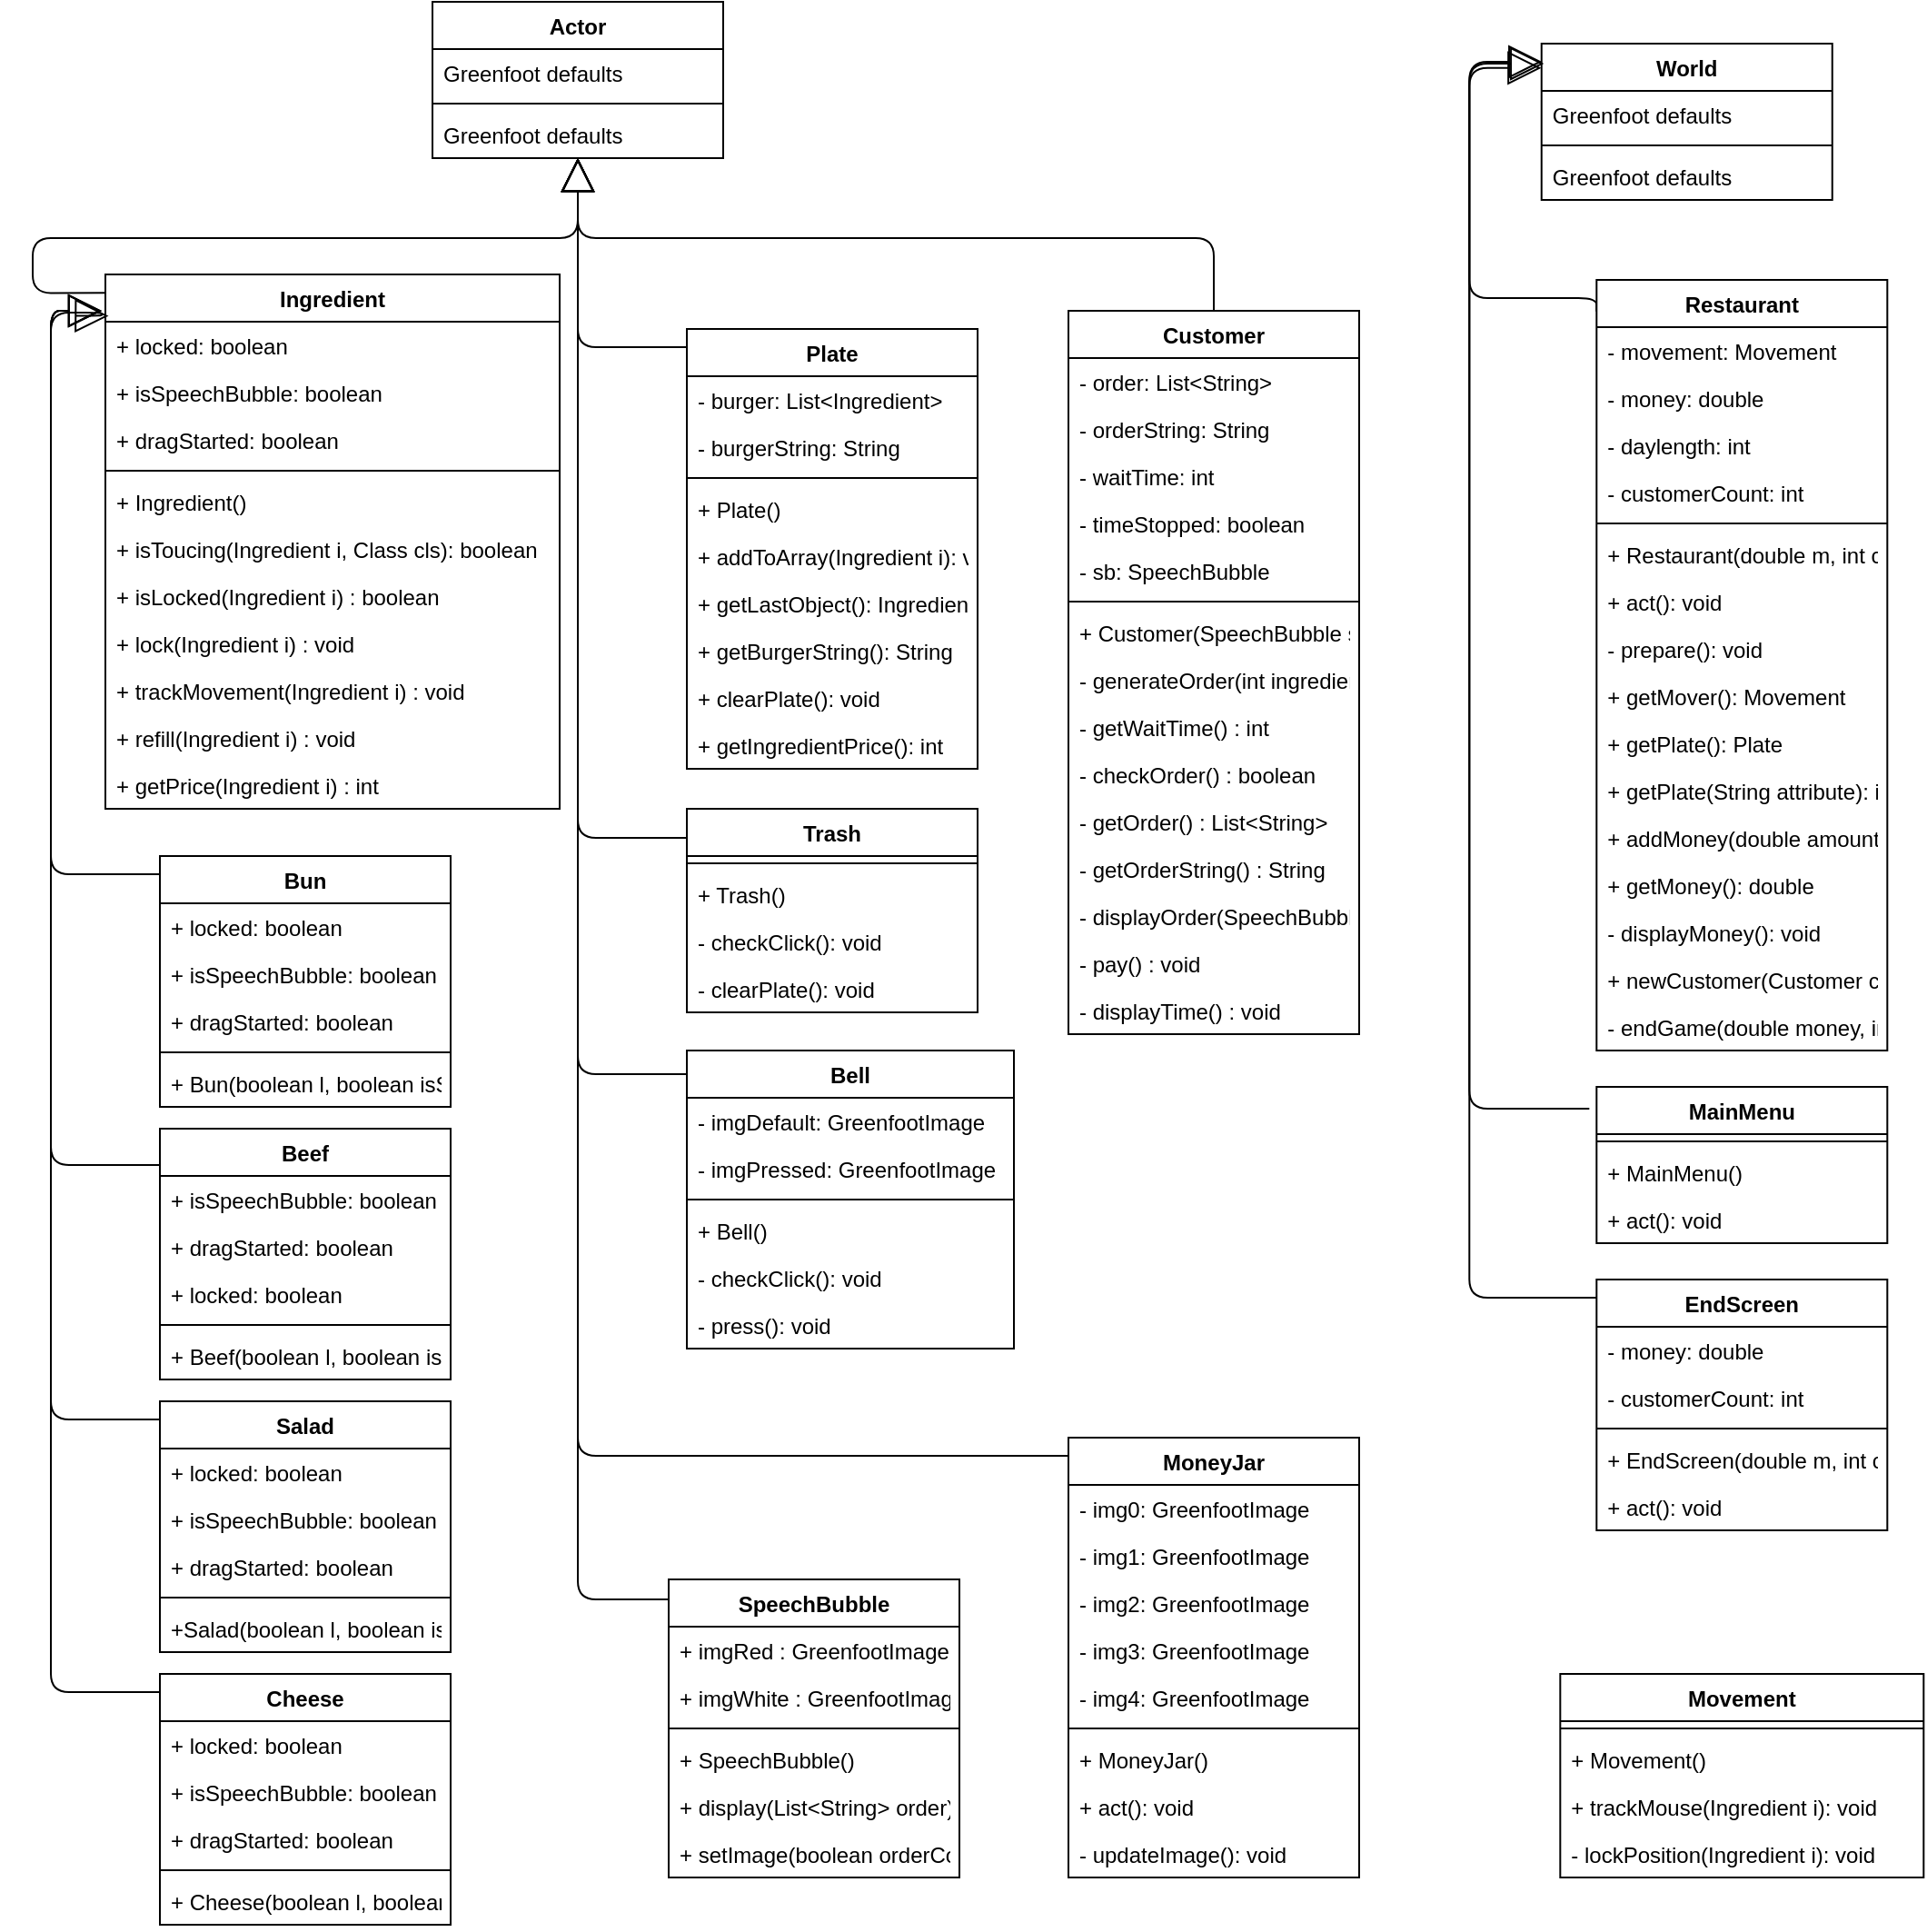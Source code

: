 <mxfile version="12.4.2" type="device" pages="1"><diagram name="Page-1" id="c4acf3e9-155e-7222-9cf6-157b1a14988f"><mxGraphModel dx="1676" dy="814" grid="1" gridSize="10" guides="1" tooltips="1" connect="1" arrows="1" fold="1" page="1" pageScale="1" pageWidth="827" pageHeight="1169" background="#ffffff" math="0" shadow="0"><root><mxCell id="0"/><mxCell id="1" parent="0"/><mxCell id="tEHOVPsxoqMVs1OEsCAl-1" value="Ingredient" style="swimlane;fontStyle=1;align=center;verticalAlign=top;childLayout=stackLayout;horizontal=1;startSize=26;horizontalStack=0;resizeParent=1;resizeParentMax=0;resizeLast=0;collapsible=1;marginBottom=0;" parent="1" vertex="1"><mxGeometry x="60" y="160" width="250" height="294" as="geometry"/></mxCell><mxCell id="tEHOVPsxoqMVs1OEsCAl-2" value="+ locked: boolean" style="text;strokeColor=none;fillColor=none;align=left;verticalAlign=top;spacingLeft=4;spacingRight=4;overflow=hidden;rotatable=0;points=[[0,0.5],[1,0.5]];portConstraint=eastwest;" parent="tEHOVPsxoqMVs1OEsCAl-1" vertex="1"><mxGeometry y="26" width="250" height="26" as="geometry"/></mxCell><mxCell id="uuQbayLdzRbKb8Rr7xKM-28" value="+ isSpeechBubble: boolean" style="text;strokeColor=none;fillColor=none;align=left;verticalAlign=top;spacingLeft=4;spacingRight=4;overflow=hidden;rotatable=0;points=[[0,0.5],[1,0.5]];portConstraint=eastwest;" vertex="1" parent="tEHOVPsxoqMVs1OEsCAl-1"><mxGeometry y="52" width="250" height="26" as="geometry"/></mxCell><mxCell id="uuQbayLdzRbKb8Rr7xKM-27" value="+ dragStarted: boolean" style="text;strokeColor=none;fillColor=none;align=left;verticalAlign=top;spacingLeft=4;spacingRight=4;overflow=hidden;rotatable=0;points=[[0,0.5],[1,0.5]];portConstraint=eastwest;" vertex="1" parent="tEHOVPsxoqMVs1OEsCAl-1"><mxGeometry y="78" width="250" height="26" as="geometry"/></mxCell><mxCell id="tEHOVPsxoqMVs1OEsCAl-3" value="" style="line;strokeWidth=1;fillColor=none;align=left;verticalAlign=middle;spacingTop=-1;spacingLeft=3;spacingRight=3;rotatable=0;labelPosition=right;points=[];portConstraint=eastwest;" parent="tEHOVPsxoqMVs1OEsCAl-1" vertex="1"><mxGeometry y="104" width="250" height="8" as="geometry"/></mxCell><mxCell id="hUETV1EkxA74WS0AEv46-11" value="+ Ingredient()" style="text;strokeColor=none;fillColor=none;align=left;verticalAlign=top;spacingLeft=4;spacingRight=4;overflow=hidden;rotatable=0;points=[[0,0.5],[1,0.5]];portConstraint=eastwest;" parent="tEHOVPsxoqMVs1OEsCAl-1" vertex="1"><mxGeometry y="112" width="250" height="26" as="geometry"/></mxCell><mxCell id="tEHOVPsxoqMVs1OEsCAl-4" value="+ isToucing(Ingredient i, Class cls): boolean" style="text;strokeColor=none;fillColor=none;align=left;verticalAlign=top;spacingLeft=4;spacingRight=4;overflow=hidden;rotatable=0;points=[[0,0.5],[1,0.5]];portConstraint=eastwest;" parent="tEHOVPsxoqMVs1OEsCAl-1" vertex="1"><mxGeometry y="138" width="250" height="26" as="geometry"/></mxCell><mxCell id="tEHOVPsxoqMVs1OEsCAl-116" value="+ isLocked(Ingredient i) : boolean" style="text;strokeColor=none;fillColor=none;align=left;verticalAlign=top;spacingLeft=4;spacingRight=4;overflow=hidden;rotatable=0;points=[[0,0.5],[1,0.5]];portConstraint=eastwest;" parent="tEHOVPsxoqMVs1OEsCAl-1" vertex="1"><mxGeometry y="164" width="250" height="26" as="geometry"/></mxCell><mxCell id="uuQbayLdzRbKb8Rr7xKM-30" value="+ lock(Ingredient i) : void" style="text;strokeColor=none;fillColor=none;align=left;verticalAlign=top;spacingLeft=4;spacingRight=4;overflow=hidden;rotatable=0;points=[[0,0.5],[1,0.5]];portConstraint=eastwest;" vertex="1" parent="tEHOVPsxoqMVs1OEsCAl-1"><mxGeometry y="190" width="250" height="26" as="geometry"/></mxCell><mxCell id="uuQbayLdzRbKb8Rr7xKM-29" value="+ trackMovement(Ingredient i) : void" style="text;strokeColor=none;fillColor=none;align=left;verticalAlign=top;spacingLeft=4;spacingRight=4;overflow=hidden;rotatable=0;points=[[0,0.5],[1,0.5]];portConstraint=eastwest;" vertex="1" parent="tEHOVPsxoqMVs1OEsCAl-1"><mxGeometry y="216" width="250" height="26" as="geometry"/></mxCell><mxCell id="uuQbayLdzRbKb8Rr7xKM-31" value="+ refill(Ingredient i) : void" style="text;strokeColor=none;fillColor=none;align=left;verticalAlign=top;spacingLeft=4;spacingRight=4;overflow=hidden;rotatable=0;points=[[0,0.5],[1,0.5]];portConstraint=eastwest;" vertex="1" parent="tEHOVPsxoqMVs1OEsCAl-1"><mxGeometry y="242" width="250" height="26" as="geometry"/></mxCell><mxCell id="uuQbayLdzRbKb8Rr7xKM-32" value="+ getPrice(Ingredient i) : int" style="text;strokeColor=none;fillColor=none;align=left;verticalAlign=top;spacingLeft=4;spacingRight=4;overflow=hidden;rotatable=0;points=[[0,0.5],[1,0.5]];portConstraint=eastwest;" vertex="1" parent="tEHOVPsxoqMVs1OEsCAl-1"><mxGeometry y="268" width="250" height="26" as="geometry"/></mxCell><mxCell id="tEHOVPsxoqMVs1OEsCAl-5" value="Actor" style="swimlane;fontStyle=1;align=center;verticalAlign=top;childLayout=stackLayout;horizontal=1;startSize=26;horizontalStack=0;resizeParent=1;resizeParentMax=0;resizeLast=0;collapsible=1;marginBottom=0;" parent="1" vertex="1"><mxGeometry x="240" y="10" width="160" height="86" as="geometry"/></mxCell><mxCell id="tEHOVPsxoqMVs1OEsCAl-6" value="Greenfoot defaults" style="text;strokeColor=none;fillColor=none;align=left;verticalAlign=top;spacingLeft=4;spacingRight=4;overflow=hidden;rotatable=0;points=[[0,0.5],[1,0.5]];portConstraint=eastwest;" parent="tEHOVPsxoqMVs1OEsCAl-5" vertex="1"><mxGeometry y="26" width="160" height="26" as="geometry"/></mxCell><mxCell id="tEHOVPsxoqMVs1OEsCAl-7" value="" style="line;strokeWidth=1;fillColor=none;align=left;verticalAlign=middle;spacingTop=-1;spacingLeft=3;spacingRight=3;rotatable=0;labelPosition=right;points=[];portConstraint=eastwest;" parent="tEHOVPsxoqMVs1OEsCAl-5" vertex="1"><mxGeometry y="52" width="160" height="8" as="geometry"/></mxCell><mxCell id="tEHOVPsxoqMVs1OEsCAl-8" value="Greenfoot defaults" style="text;strokeColor=none;fillColor=none;align=left;verticalAlign=top;spacingLeft=4;spacingRight=4;overflow=hidden;rotatable=0;points=[[0,0.5],[1,0.5]];portConstraint=eastwest;" parent="tEHOVPsxoqMVs1OEsCAl-5" vertex="1"><mxGeometry y="60" width="160" height="26" as="geometry"/></mxCell><mxCell id="tEHOVPsxoqMVs1OEsCAl-10" value="Bun" style="swimlane;fontStyle=1;align=center;verticalAlign=top;childLayout=stackLayout;horizontal=1;startSize=26;horizontalStack=0;resizeParent=1;resizeParentMax=0;resizeLast=0;collapsible=1;marginBottom=0;" parent="1" vertex="1"><mxGeometry x="90.0" y="480" width="160" height="138" as="geometry"/></mxCell><mxCell id="tEHOVPsxoqMVs1OEsCAl-117" value="+ locked: boolean" style="text;strokeColor=none;fillColor=none;align=left;verticalAlign=top;spacingLeft=4;spacingRight=4;overflow=hidden;rotatable=0;points=[[0,0.5],[1,0.5]];portConstraint=eastwest;" parent="tEHOVPsxoqMVs1OEsCAl-10" vertex="1"><mxGeometry y="26" width="160" height="26" as="geometry"/></mxCell><mxCell id="uuQbayLdzRbKb8Rr7xKM-33" value="+ isSpeechBubble: boolean" style="text;strokeColor=none;fillColor=none;align=left;verticalAlign=top;spacingLeft=4;spacingRight=4;overflow=hidden;rotatable=0;points=[[0,0.5],[1,0.5]];portConstraint=eastwest;" vertex="1" parent="tEHOVPsxoqMVs1OEsCAl-10"><mxGeometry y="52" width="160" height="26" as="geometry"/></mxCell><mxCell id="uuQbayLdzRbKb8Rr7xKM-34" value="+ dragStarted: boolean" style="text;strokeColor=none;fillColor=none;align=left;verticalAlign=top;spacingLeft=4;spacingRight=4;overflow=hidden;rotatable=0;points=[[0,0.5],[1,0.5]];portConstraint=eastwest;" vertex="1" parent="tEHOVPsxoqMVs1OEsCAl-10"><mxGeometry y="78" width="160" height="26" as="geometry"/></mxCell><mxCell id="tEHOVPsxoqMVs1OEsCAl-12" value="" style="line;strokeWidth=1;fillColor=none;align=left;verticalAlign=middle;spacingTop=-1;spacingLeft=3;spacingRight=3;rotatable=0;labelPosition=right;points=[];portConstraint=eastwest;" parent="tEHOVPsxoqMVs1OEsCAl-10" vertex="1"><mxGeometry y="104" width="160" height="8" as="geometry"/></mxCell><mxCell id="tEHOVPsxoqMVs1OEsCAl-13" value="+ Bun(boolean l, boolean isSource, boolean isSB)" style="text;strokeColor=none;fillColor=none;align=left;verticalAlign=top;spacingLeft=4;spacingRight=4;overflow=hidden;rotatable=0;points=[[0,0.5],[1,0.5]];portConstraint=eastwest;" parent="tEHOVPsxoqMVs1OEsCAl-10" vertex="1"><mxGeometry y="112" width="160" height="26" as="geometry"/></mxCell><mxCell id="tEHOVPsxoqMVs1OEsCAl-14" value="Beef" style="swimlane;fontStyle=1;align=center;verticalAlign=top;childLayout=stackLayout;horizontal=1;startSize=26;horizontalStack=0;resizeParent=1;resizeParentMax=0;resizeLast=0;collapsible=1;marginBottom=0;" parent="1" vertex="1"><mxGeometry x="90.0" y="630" width="160" height="138" as="geometry"/></mxCell><mxCell id="uuQbayLdzRbKb8Rr7xKM-35" value="+ isSpeechBubble: boolean" style="text;strokeColor=none;fillColor=none;align=left;verticalAlign=top;spacingLeft=4;spacingRight=4;overflow=hidden;rotatable=0;points=[[0,0.5],[1,0.5]];portConstraint=eastwest;" vertex="1" parent="tEHOVPsxoqMVs1OEsCAl-14"><mxGeometry y="26" width="160" height="26" as="geometry"/></mxCell><mxCell id="uuQbayLdzRbKb8Rr7xKM-36" value="+ dragStarted: boolean" style="text;strokeColor=none;fillColor=none;align=left;verticalAlign=top;spacingLeft=4;spacingRight=4;overflow=hidden;rotatable=0;points=[[0,0.5],[1,0.5]];portConstraint=eastwest;" vertex="1" parent="tEHOVPsxoqMVs1OEsCAl-14"><mxGeometry y="52" width="160" height="26" as="geometry"/></mxCell><mxCell id="tEHOVPsxoqMVs1OEsCAl-118" value="+ locked: boolean" style="text;strokeColor=none;fillColor=none;align=left;verticalAlign=top;spacingLeft=4;spacingRight=4;overflow=hidden;rotatable=0;points=[[0,0.5],[1,0.5]];portConstraint=eastwest;" parent="tEHOVPsxoqMVs1OEsCAl-14" vertex="1"><mxGeometry y="78" width="160" height="26" as="geometry"/></mxCell><mxCell id="tEHOVPsxoqMVs1OEsCAl-16" value="" style="line;strokeWidth=1;fillColor=none;align=left;verticalAlign=middle;spacingTop=-1;spacingLeft=3;spacingRight=3;rotatable=0;labelPosition=right;points=[];portConstraint=eastwest;" parent="tEHOVPsxoqMVs1OEsCAl-14" vertex="1"><mxGeometry y="104" width="160" height="8" as="geometry"/></mxCell><mxCell id="tEHOVPsxoqMVs1OEsCAl-17" value="+ Beef(boolean l, boolean isSource, boolean isSB)" style="text;strokeColor=none;fillColor=none;align=left;verticalAlign=top;spacingLeft=4;spacingRight=4;overflow=hidden;rotatable=0;points=[[0,0.5],[1,0.5]];portConstraint=eastwest;" parent="tEHOVPsxoqMVs1OEsCAl-14" vertex="1"><mxGeometry y="112" width="160" height="26" as="geometry"/></mxCell><mxCell id="tEHOVPsxoqMVs1OEsCAl-22" value="Salad" style="swimlane;fontStyle=1;align=center;verticalAlign=top;childLayout=stackLayout;horizontal=1;startSize=26;horizontalStack=0;resizeParent=1;resizeParentMax=0;resizeLast=0;collapsible=1;marginBottom=0;" parent="1" vertex="1"><mxGeometry x="90.0" y="780" width="160" height="138" as="geometry"/></mxCell><mxCell id="tEHOVPsxoqMVs1OEsCAl-119" value="+ locked: boolean" style="text;strokeColor=none;fillColor=none;align=left;verticalAlign=top;spacingLeft=4;spacingRight=4;overflow=hidden;rotatable=0;points=[[0,0.5],[1,0.5]];portConstraint=eastwest;" parent="tEHOVPsxoqMVs1OEsCAl-22" vertex="1"><mxGeometry y="26" width="160" height="26" as="geometry"/></mxCell><mxCell id="uuQbayLdzRbKb8Rr7xKM-37" value="+ isSpeechBubble: boolean" style="text;strokeColor=none;fillColor=none;align=left;verticalAlign=top;spacingLeft=4;spacingRight=4;overflow=hidden;rotatable=0;points=[[0,0.5],[1,0.5]];portConstraint=eastwest;" vertex="1" parent="tEHOVPsxoqMVs1OEsCAl-22"><mxGeometry y="52" width="160" height="26" as="geometry"/></mxCell><mxCell id="uuQbayLdzRbKb8Rr7xKM-38" value="+ dragStarted: boolean" style="text;strokeColor=none;fillColor=none;align=left;verticalAlign=top;spacingLeft=4;spacingRight=4;overflow=hidden;rotatable=0;points=[[0,0.5],[1,0.5]];portConstraint=eastwest;" vertex="1" parent="tEHOVPsxoqMVs1OEsCAl-22"><mxGeometry y="78" width="160" height="26" as="geometry"/></mxCell><mxCell id="tEHOVPsxoqMVs1OEsCAl-24" value="" style="line;strokeWidth=1;fillColor=none;align=left;verticalAlign=middle;spacingTop=-1;spacingLeft=3;spacingRight=3;rotatable=0;labelPosition=right;points=[];portConstraint=eastwest;" parent="tEHOVPsxoqMVs1OEsCAl-22" vertex="1"><mxGeometry y="104" width="160" height="8" as="geometry"/></mxCell><mxCell id="tEHOVPsxoqMVs1OEsCAl-25" value="+Salad(boolean l, boolean isSource, boolean isSB)" style="text;strokeColor=none;fillColor=none;align=left;verticalAlign=top;spacingLeft=4;spacingRight=4;overflow=hidden;rotatable=0;points=[[0,0.5],[1,0.5]];portConstraint=eastwest;" parent="tEHOVPsxoqMVs1OEsCAl-22" vertex="1"><mxGeometry y="112" width="160" height="26" as="geometry"/></mxCell><mxCell id="tEHOVPsxoqMVs1OEsCAl-26" value="Cheese" style="swimlane;fontStyle=1;align=center;verticalAlign=top;childLayout=stackLayout;horizontal=1;startSize=26;horizontalStack=0;resizeParent=1;resizeParentMax=0;resizeLast=0;collapsible=1;marginBottom=0;" parent="1" vertex="1"><mxGeometry x="90.0" y="930" width="160" height="138" as="geometry"/></mxCell><mxCell id="tEHOVPsxoqMVs1OEsCAl-120" value="+ locked: boolean" style="text;strokeColor=none;fillColor=none;align=left;verticalAlign=top;spacingLeft=4;spacingRight=4;overflow=hidden;rotatable=0;points=[[0,0.5],[1,0.5]];portConstraint=eastwest;" parent="tEHOVPsxoqMVs1OEsCAl-26" vertex="1"><mxGeometry y="26" width="160" height="26" as="geometry"/></mxCell><mxCell id="uuQbayLdzRbKb8Rr7xKM-39" value="+ isSpeechBubble: boolean" style="text;strokeColor=none;fillColor=none;align=left;verticalAlign=top;spacingLeft=4;spacingRight=4;overflow=hidden;rotatable=0;points=[[0,0.5],[1,0.5]];portConstraint=eastwest;" vertex="1" parent="tEHOVPsxoqMVs1OEsCAl-26"><mxGeometry y="52" width="160" height="26" as="geometry"/></mxCell><mxCell id="uuQbayLdzRbKb8Rr7xKM-40" value="+ dragStarted: boolean" style="text;strokeColor=none;fillColor=none;align=left;verticalAlign=top;spacingLeft=4;spacingRight=4;overflow=hidden;rotatable=0;points=[[0,0.5],[1,0.5]];portConstraint=eastwest;" vertex="1" parent="tEHOVPsxoqMVs1OEsCAl-26"><mxGeometry y="78" width="160" height="26" as="geometry"/></mxCell><mxCell id="tEHOVPsxoqMVs1OEsCAl-28" value="" style="line;strokeWidth=1;fillColor=none;align=left;verticalAlign=middle;spacingTop=-1;spacingLeft=3;spacingRight=3;rotatable=0;labelPosition=right;points=[];portConstraint=eastwest;" parent="tEHOVPsxoqMVs1OEsCAl-26" vertex="1"><mxGeometry y="104" width="160" height="8" as="geometry"/></mxCell><mxCell id="tEHOVPsxoqMVs1OEsCAl-29" value="+ Cheese(boolean l, boolean isSource, boolean isSB)" style="text;strokeColor=none;fillColor=none;align=left;verticalAlign=top;spacingLeft=4;spacingRight=4;overflow=hidden;rotatable=0;points=[[0,0.5],[1,0.5]];portConstraint=eastwest;" parent="tEHOVPsxoqMVs1OEsCAl-26" vertex="1"><mxGeometry y="112" width="160" height="26" as="geometry"/></mxCell><mxCell id="tEHOVPsxoqMVs1OEsCAl-44" value="World" style="swimlane;fontStyle=1;align=center;verticalAlign=top;childLayout=stackLayout;horizontal=1;startSize=26;horizontalStack=0;resizeParent=1;resizeParentMax=0;resizeLast=0;collapsible=1;marginBottom=0;" parent="1" vertex="1"><mxGeometry x="850.37" y="33" width="160" height="86" as="geometry"/></mxCell><mxCell id="tEHOVPsxoqMVs1OEsCAl-45" value="Greenfoot defaults" style="text;strokeColor=none;fillColor=none;align=left;verticalAlign=top;spacingLeft=4;spacingRight=4;overflow=hidden;rotatable=0;points=[[0,0.5],[1,0.5]];portConstraint=eastwest;" parent="tEHOVPsxoqMVs1OEsCAl-44" vertex="1"><mxGeometry y="26" width="160" height="26" as="geometry"/></mxCell><mxCell id="tEHOVPsxoqMVs1OEsCAl-46" value="" style="line;strokeWidth=1;fillColor=none;align=left;verticalAlign=middle;spacingTop=-1;spacingLeft=3;spacingRight=3;rotatable=0;labelPosition=right;points=[];portConstraint=eastwest;" parent="tEHOVPsxoqMVs1OEsCAl-44" vertex="1"><mxGeometry y="52" width="160" height="8" as="geometry"/></mxCell><mxCell id="tEHOVPsxoqMVs1OEsCAl-47" value="Greenfoot defaults" style="text;strokeColor=none;fillColor=none;align=left;verticalAlign=top;spacingLeft=4;spacingRight=4;overflow=hidden;rotatable=0;points=[[0,0.5],[1,0.5]];portConstraint=eastwest;" parent="tEHOVPsxoqMVs1OEsCAl-44" vertex="1"><mxGeometry y="60" width="160" height="26" as="geometry"/></mxCell><mxCell id="tEHOVPsxoqMVs1OEsCAl-48" value="MainMenu" style="swimlane;fontStyle=1;align=center;verticalAlign=top;childLayout=stackLayout;horizontal=1;startSize=26;horizontalStack=0;resizeParent=1;resizeParentMax=0;resizeLast=0;collapsible=1;marginBottom=0;" parent="1" vertex="1"><mxGeometry x="880.66" y="607" width="160" height="86" as="geometry"/></mxCell><mxCell id="tEHOVPsxoqMVs1OEsCAl-50" value="" style="line;strokeWidth=1;fillColor=none;align=left;verticalAlign=middle;spacingTop=-1;spacingLeft=3;spacingRight=3;rotatable=0;labelPosition=right;points=[];portConstraint=eastwest;" parent="tEHOVPsxoqMVs1OEsCAl-48" vertex="1"><mxGeometry y="26" width="160" height="8" as="geometry"/></mxCell><mxCell id="tEHOVPsxoqMVs1OEsCAl-106" value="+ MainMenu()" style="text;strokeColor=none;fillColor=none;align=left;verticalAlign=top;spacingLeft=4;spacingRight=4;overflow=hidden;rotatable=0;points=[[0,0.5],[1,0.5]];portConstraint=eastwest;" parent="tEHOVPsxoqMVs1OEsCAl-48" vertex="1"><mxGeometry y="34" width="160" height="26" as="geometry"/></mxCell><mxCell id="tEHOVPsxoqMVs1OEsCAl-51" value="+ act(): void" style="text;strokeColor=none;fillColor=none;align=left;verticalAlign=top;spacingLeft=4;spacingRight=4;overflow=hidden;rotatable=0;points=[[0,0.5],[1,0.5]];portConstraint=eastwest;" parent="tEHOVPsxoqMVs1OEsCAl-48" vertex="1"><mxGeometry y="60" width="160" height="26" as="geometry"/></mxCell><mxCell id="tEHOVPsxoqMVs1OEsCAl-53" value="Movement" style="swimlane;fontStyle=1;align=center;verticalAlign=top;childLayout=stackLayout;horizontal=1;startSize=26;horizontalStack=0;resizeParent=1;resizeParentMax=0;resizeLast=0;collapsible=1;marginBottom=0;" parent="1" vertex="1"><mxGeometry x="860.66" y="930" width="200" height="112" as="geometry"/></mxCell><mxCell id="tEHOVPsxoqMVs1OEsCAl-55" value="" style="line;strokeWidth=1;fillColor=none;align=left;verticalAlign=middle;spacingTop=-1;spacingLeft=3;spacingRight=3;rotatable=0;labelPosition=right;points=[];portConstraint=eastwest;" parent="tEHOVPsxoqMVs1OEsCAl-53" vertex="1"><mxGeometry y="26" width="200" height="8" as="geometry"/></mxCell><mxCell id="tEHOVPsxoqMVs1OEsCAl-105" value="+ Movement()" style="text;strokeColor=none;fillColor=none;align=left;verticalAlign=top;spacingLeft=4;spacingRight=4;overflow=hidden;rotatable=0;points=[[0,0.5],[1,0.5]];portConstraint=eastwest;" parent="tEHOVPsxoqMVs1OEsCAl-53" vertex="1"><mxGeometry y="34" width="200" height="26" as="geometry"/></mxCell><mxCell id="tEHOVPsxoqMVs1OEsCAl-56" value="+ trackMouse(Ingredient i): void" style="text;strokeColor=none;fillColor=none;align=left;verticalAlign=top;spacingLeft=4;spacingRight=4;overflow=hidden;rotatable=0;points=[[0,0.5],[1,0.5]];portConstraint=eastwest;" parent="tEHOVPsxoqMVs1OEsCAl-53" vertex="1"><mxGeometry y="60" width="200" height="26" as="geometry"/></mxCell><mxCell id="tEHOVPsxoqMVs1OEsCAl-101" value="- lockPosition(Ingredient i): void" style="text;strokeColor=none;fillColor=none;align=left;verticalAlign=top;spacingLeft=4;spacingRight=4;overflow=hidden;rotatable=0;points=[[0,0.5],[1,0.5]];portConstraint=eastwest;" parent="tEHOVPsxoqMVs1OEsCAl-53" vertex="1"><mxGeometry y="86" width="200" height="26" as="geometry"/></mxCell><mxCell id="tEHOVPsxoqMVs1OEsCAl-64" value="Plate" style="swimlane;fontStyle=1;align=center;verticalAlign=top;childLayout=stackLayout;horizontal=1;startSize=26;horizontalStack=0;resizeParent=1;resizeParentMax=0;resizeLast=0;collapsible=1;marginBottom=0;" parent="1" vertex="1"><mxGeometry x="380" y="190" width="160" height="242" as="geometry"/></mxCell><mxCell id="uuQbayLdzRbKb8Rr7xKM-41" value="- burger: List&lt;Ingredient&gt;" style="text;strokeColor=none;fillColor=none;align=left;verticalAlign=top;spacingLeft=4;spacingRight=4;overflow=hidden;rotatable=0;points=[[0,0.5],[1,0.5]];portConstraint=eastwest;" vertex="1" parent="tEHOVPsxoqMVs1OEsCAl-64"><mxGeometry y="26" width="160" height="26" as="geometry"/></mxCell><mxCell id="uuQbayLdzRbKb8Rr7xKM-42" value="- burgerString: String" style="text;strokeColor=none;fillColor=none;align=left;verticalAlign=top;spacingLeft=4;spacingRight=4;overflow=hidden;rotatable=0;points=[[0,0.5],[1,0.5]];portConstraint=eastwest;" vertex="1" parent="tEHOVPsxoqMVs1OEsCAl-64"><mxGeometry y="52" width="160" height="26" as="geometry"/></mxCell><mxCell id="tEHOVPsxoqMVs1OEsCAl-66" value="" style="line;strokeWidth=1;fillColor=none;align=left;verticalAlign=middle;spacingTop=-1;spacingLeft=3;spacingRight=3;rotatable=0;labelPosition=right;points=[];portConstraint=eastwest;" parent="tEHOVPsxoqMVs1OEsCAl-64" vertex="1"><mxGeometry y="78" width="160" height="8" as="geometry"/></mxCell><mxCell id="D-0C7HFdbILbwSarQib4-1" value="+ Plate()" style="text;strokeColor=none;fillColor=none;align=left;verticalAlign=top;spacingLeft=4;spacingRight=4;overflow=hidden;rotatable=0;points=[[0,0.5],[1,0.5]];portConstraint=eastwest;" parent="tEHOVPsxoqMVs1OEsCAl-64" vertex="1"><mxGeometry y="86" width="160" height="26" as="geometry"/></mxCell><mxCell id="uuQbayLdzRbKb8Rr7xKM-43" value="+ addToArray(Ingredient i): void" style="text;strokeColor=none;fillColor=none;align=left;verticalAlign=top;spacingLeft=4;spacingRight=4;overflow=hidden;rotatable=0;points=[[0,0.5],[1,0.5]];portConstraint=eastwest;" vertex="1" parent="tEHOVPsxoqMVs1OEsCAl-64"><mxGeometry y="112" width="160" height="26" as="geometry"/></mxCell><mxCell id="tEHOVPsxoqMVs1OEsCAl-67" value="+ getLastObject(): Ingredient" style="text;strokeColor=none;fillColor=none;align=left;verticalAlign=top;spacingLeft=4;spacingRight=4;overflow=hidden;rotatable=0;points=[[0,0.5],[1,0.5]];portConstraint=eastwest;" parent="tEHOVPsxoqMVs1OEsCAl-64" vertex="1"><mxGeometry y="138" width="160" height="26" as="geometry"/></mxCell><mxCell id="uuQbayLdzRbKb8Rr7xKM-44" value="+ getBurgerString(): String" style="text;strokeColor=none;fillColor=none;align=left;verticalAlign=top;spacingLeft=4;spacingRight=4;overflow=hidden;rotatable=0;points=[[0,0.5],[1,0.5]];portConstraint=eastwest;" vertex="1" parent="tEHOVPsxoqMVs1OEsCAl-64"><mxGeometry y="164" width="160" height="26" as="geometry"/></mxCell><mxCell id="uuQbayLdzRbKb8Rr7xKM-46" value="+ clearPlate(): void" style="text;strokeColor=none;fillColor=none;align=left;verticalAlign=top;spacingLeft=4;spacingRight=4;overflow=hidden;rotatable=0;points=[[0,0.5],[1,0.5]];portConstraint=eastwest;" vertex="1" parent="tEHOVPsxoqMVs1OEsCAl-64"><mxGeometry y="190" width="160" height="26" as="geometry"/></mxCell><mxCell id="uuQbayLdzRbKb8Rr7xKM-45" value="+ getIngredientPrice(): int" style="text;strokeColor=none;fillColor=none;align=left;verticalAlign=top;spacingLeft=4;spacingRight=4;overflow=hidden;rotatable=0;points=[[0,0.5],[1,0.5]];portConstraint=eastwest;" vertex="1" parent="tEHOVPsxoqMVs1OEsCAl-64"><mxGeometry y="216" width="160" height="26" as="geometry"/></mxCell><mxCell id="tEHOVPsxoqMVs1OEsCAl-68" value="Trash" style="swimlane;fontStyle=1;align=center;verticalAlign=top;childLayout=stackLayout;horizontal=1;startSize=26;horizontalStack=0;resizeParent=1;resizeParentMax=0;resizeLast=0;collapsible=1;marginBottom=0;" parent="1" vertex="1"><mxGeometry x="380" y="454" width="160" height="112" as="geometry"/></mxCell><mxCell id="tEHOVPsxoqMVs1OEsCAl-70" value="" style="line;strokeWidth=1;fillColor=none;align=left;verticalAlign=middle;spacingTop=-1;spacingLeft=3;spacingRight=3;rotatable=0;labelPosition=right;points=[];portConstraint=eastwest;" parent="tEHOVPsxoqMVs1OEsCAl-68" vertex="1"><mxGeometry y="26" width="160" height="8" as="geometry"/></mxCell><mxCell id="tEHOVPsxoqMVs1OEsCAl-71" value="+ Trash()" style="text;strokeColor=none;fillColor=none;align=left;verticalAlign=top;spacingLeft=4;spacingRight=4;overflow=hidden;rotatable=0;points=[[0,0.5],[1,0.5]];portConstraint=eastwest;" parent="tEHOVPsxoqMVs1OEsCAl-68" vertex="1"><mxGeometry y="34" width="160" height="26" as="geometry"/></mxCell><mxCell id="D-0C7HFdbILbwSarQib4-8" value="- checkClick(): void" style="text;strokeColor=none;fillColor=none;align=left;verticalAlign=top;spacingLeft=4;spacingRight=4;overflow=hidden;rotatable=0;points=[[0,0.5],[1,0.5]];portConstraint=eastwest;" parent="tEHOVPsxoqMVs1OEsCAl-68" vertex="1"><mxGeometry y="60" width="160" height="26" as="geometry"/></mxCell><mxCell id="D-0C7HFdbILbwSarQib4-9" value="- clearPlate(): void" style="text;strokeColor=none;fillColor=none;align=left;verticalAlign=top;spacingLeft=4;spacingRight=4;overflow=hidden;rotatable=0;points=[[0,0.5],[1,0.5]];portConstraint=eastwest;" parent="tEHOVPsxoqMVs1OEsCAl-68" vertex="1"><mxGeometry y="86" width="160" height="26" as="geometry"/></mxCell><mxCell id="tEHOVPsxoqMVs1OEsCAl-72" value="Bell" style="swimlane;fontStyle=1;align=center;verticalAlign=top;childLayout=stackLayout;horizontal=1;startSize=26;horizontalStack=0;resizeParent=1;resizeParentMax=0;resizeLast=0;collapsible=1;marginBottom=0;" parent="1" vertex="1"><mxGeometry x="380" y="587" width="180" height="164" as="geometry"/></mxCell><mxCell id="tEHOVPsxoqMVs1OEsCAl-73" value="- imgDefault: GreenfootImage" style="text;strokeColor=none;fillColor=none;align=left;verticalAlign=top;spacingLeft=4;spacingRight=4;overflow=hidden;rotatable=0;points=[[0,0.5],[1,0.5]];portConstraint=eastwest;" parent="tEHOVPsxoqMVs1OEsCAl-72" vertex="1"><mxGeometry y="26" width="180" height="26" as="geometry"/></mxCell><mxCell id="uuQbayLdzRbKb8Rr7xKM-18" value="- imgPressed: GreenfootImage" style="text;strokeColor=none;fillColor=none;align=left;verticalAlign=top;spacingLeft=4;spacingRight=4;overflow=hidden;rotatable=0;points=[[0,0.5],[1,0.5]];portConstraint=eastwest;" vertex="1" parent="tEHOVPsxoqMVs1OEsCAl-72"><mxGeometry y="52" width="180" height="26" as="geometry"/></mxCell><mxCell id="tEHOVPsxoqMVs1OEsCAl-74" value="" style="line;strokeWidth=1;fillColor=none;align=left;verticalAlign=middle;spacingTop=-1;spacingLeft=3;spacingRight=3;rotatable=0;labelPosition=right;points=[];portConstraint=eastwest;" parent="tEHOVPsxoqMVs1OEsCAl-72" vertex="1"><mxGeometry y="78" width="180" height="8" as="geometry"/></mxCell><mxCell id="tEHOVPsxoqMVs1OEsCAl-75" value="+ Bell()" style="text;strokeColor=none;fillColor=none;align=left;verticalAlign=top;spacingLeft=4;spacingRight=4;overflow=hidden;rotatable=0;points=[[0,0.5],[1,0.5]];portConstraint=eastwest;" parent="tEHOVPsxoqMVs1OEsCAl-72" vertex="1"><mxGeometry y="86" width="180" height="26" as="geometry"/></mxCell><mxCell id="uuQbayLdzRbKb8Rr7xKM-19" value="- checkClick(): void" style="text;strokeColor=none;fillColor=none;align=left;verticalAlign=top;spacingLeft=4;spacingRight=4;overflow=hidden;rotatable=0;points=[[0,0.5],[1,0.5]];portConstraint=eastwest;" vertex="1" parent="tEHOVPsxoqMVs1OEsCAl-72"><mxGeometry y="112" width="180" height="26" as="geometry"/></mxCell><mxCell id="D-0C7HFdbILbwSarQib4-2" value="- press(): void" style="text;strokeColor=none;fillColor=none;align=left;verticalAlign=top;spacingLeft=4;spacingRight=4;overflow=hidden;rotatable=0;points=[[0,0.5],[1,0.5]];portConstraint=eastwest;" parent="tEHOVPsxoqMVs1OEsCAl-72" vertex="1"><mxGeometry y="138" width="180" height="26" as="geometry"/></mxCell><mxCell id="tEHOVPsxoqMVs1OEsCAl-78" value="MoneyJar" style="swimlane;fontStyle=1;align=center;verticalAlign=top;childLayout=stackLayout;horizontal=1;startSize=26;horizontalStack=0;resizeParent=1;resizeParentMax=0;resizeLast=0;collapsible=1;marginBottom=0;" parent="1" vertex="1"><mxGeometry x="590" y="800" width="160" height="242" as="geometry"/></mxCell><mxCell id="tEHOVPsxoqMVs1OEsCAl-79" value="- img0: GreenfootImage" style="text;strokeColor=none;fillColor=none;align=left;verticalAlign=top;spacingLeft=4;spacingRight=4;overflow=hidden;rotatable=0;points=[[0,0.5],[1,0.5]];portConstraint=eastwest;" parent="tEHOVPsxoqMVs1OEsCAl-78" vertex="1"><mxGeometry y="26" width="160" height="26" as="geometry"/></mxCell><mxCell id="uuQbayLdzRbKb8Rr7xKM-20" value="- img1: GreenfootImage" style="text;strokeColor=none;fillColor=none;align=left;verticalAlign=top;spacingLeft=4;spacingRight=4;overflow=hidden;rotatable=0;points=[[0,0.5],[1,0.5]];portConstraint=eastwest;" vertex="1" parent="tEHOVPsxoqMVs1OEsCAl-78"><mxGeometry y="52" width="160" height="26" as="geometry"/></mxCell><mxCell id="D-0C7HFdbILbwSarQib4-3" value="- img2: GreenfootImage" style="text;strokeColor=none;fillColor=none;align=left;verticalAlign=top;spacingLeft=4;spacingRight=4;overflow=hidden;rotatable=0;points=[[0,0.5],[1,0.5]];portConstraint=eastwest;" parent="tEHOVPsxoqMVs1OEsCAl-78" vertex="1"><mxGeometry y="78" width="160" height="26" as="geometry"/></mxCell><mxCell id="D-0C7HFdbILbwSarQib4-4" value="- img3: GreenfootImage" style="text;strokeColor=none;fillColor=none;align=left;verticalAlign=top;spacingLeft=4;spacingRight=4;overflow=hidden;rotatable=0;points=[[0,0.5],[1,0.5]];portConstraint=eastwest;" parent="tEHOVPsxoqMVs1OEsCAl-78" vertex="1"><mxGeometry y="104" width="160" height="26" as="geometry"/></mxCell><mxCell id="D-0C7HFdbILbwSarQib4-5" value="- img4: GreenfootImage" style="text;strokeColor=none;fillColor=none;align=left;verticalAlign=top;spacingLeft=4;spacingRight=4;overflow=hidden;rotatable=0;points=[[0,0.5],[1,0.5]];portConstraint=eastwest;" parent="tEHOVPsxoqMVs1OEsCAl-78" vertex="1"><mxGeometry y="130" width="160" height="26" as="geometry"/></mxCell><mxCell id="tEHOVPsxoqMVs1OEsCAl-80" value="" style="line;strokeWidth=1;fillColor=none;align=left;verticalAlign=middle;spacingTop=-1;spacingLeft=3;spacingRight=3;rotatable=0;labelPosition=right;points=[];portConstraint=eastwest;" parent="tEHOVPsxoqMVs1OEsCAl-78" vertex="1"><mxGeometry y="156" width="160" height="8" as="geometry"/></mxCell><mxCell id="tEHOVPsxoqMVs1OEsCAl-81" value="+ MoneyJar()" style="text;strokeColor=none;fillColor=none;align=left;verticalAlign=top;spacingLeft=4;spacingRight=4;overflow=hidden;rotatable=0;points=[[0,0.5],[1,0.5]];portConstraint=eastwest;" parent="tEHOVPsxoqMVs1OEsCAl-78" vertex="1"><mxGeometry y="164" width="160" height="26" as="geometry"/></mxCell><mxCell id="uuQbayLdzRbKb8Rr7xKM-47" value="+ act(): void" style="text;strokeColor=none;fillColor=none;align=left;verticalAlign=top;spacingLeft=4;spacingRight=4;overflow=hidden;rotatable=0;points=[[0,0.5],[1,0.5]];portConstraint=eastwest;" vertex="1" parent="tEHOVPsxoqMVs1OEsCAl-78"><mxGeometry y="190" width="160" height="26" as="geometry"/></mxCell><mxCell id="D-0C7HFdbILbwSarQib4-6" value="- updateImage(): void" style="text;strokeColor=none;fillColor=none;align=left;verticalAlign=top;spacingLeft=4;spacingRight=4;overflow=hidden;rotatable=0;points=[[0,0.5],[1,0.5]];portConstraint=eastwest;" parent="tEHOVPsxoqMVs1OEsCAl-78" vertex="1"><mxGeometry y="216" width="160" height="26" as="geometry"/></mxCell><mxCell id="tEHOVPsxoqMVs1OEsCAl-83" value="Customer" style="swimlane;fontStyle=1;align=center;verticalAlign=top;childLayout=stackLayout;horizontal=1;startSize=26;horizontalStack=0;resizeParent=1;resizeParentMax=0;resizeLast=0;collapsible=1;marginBottom=0;" parent="1" vertex="1"><mxGeometry x="590" y="180" width="160" height="398" as="geometry"/></mxCell><mxCell id="tEHOVPsxoqMVs1OEsCAl-84" value="- order: List&lt;String&gt;" style="text;strokeColor=none;fillColor=none;align=left;verticalAlign=top;spacingLeft=4;spacingRight=4;overflow=hidden;rotatable=0;points=[[0,0.5],[1,0.5]];portConstraint=eastwest;" parent="tEHOVPsxoqMVs1OEsCAl-83" vertex="1"><mxGeometry y="26" width="160" height="26" as="geometry"/></mxCell><mxCell id="tEHOVPsxoqMVs1OEsCAl-93" value="- orderString: String" style="text;strokeColor=none;fillColor=none;align=left;verticalAlign=top;spacingLeft=4;spacingRight=4;overflow=hidden;rotatable=0;points=[[0,0.5],[1,0.5]];portConstraint=eastwest;" parent="tEHOVPsxoqMVs1OEsCAl-83" vertex="1"><mxGeometry y="52" width="160" height="26" as="geometry"/></mxCell><mxCell id="uuQbayLdzRbKb8Rr7xKM-21" value="- waitTime: int" style="text;strokeColor=none;fillColor=none;align=left;verticalAlign=top;spacingLeft=4;spacingRight=4;overflow=hidden;rotatable=0;points=[[0,0.5],[1,0.5]];portConstraint=eastwest;" vertex="1" parent="tEHOVPsxoqMVs1OEsCAl-83"><mxGeometry y="78" width="160" height="26" as="geometry"/></mxCell><mxCell id="tEHOVPsxoqMVs1OEsCAl-99" value="- timeStopped: boolean" style="text;strokeColor=none;fillColor=none;align=left;verticalAlign=top;spacingLeft=4;spacingRight=4;overflow=hidden;rotatable=0;points=[[0,0.5],[1,0.5]];portConstraint=eastwest;" parent="tEHOVPsxoqMVs1OEsCAl-83" vertex="1"><mxGeometry y="104" width="160" height="26" as="geometry"/></mxCell><mxCell id="uuQbayLdzRbKb8Rr7xKM-22" value="- sb: SpeechBubble" style="text;strokeColor=none;fillColor=none;align=left;verticalAlign=top;spacingLeft=4;spacingRight=4;overflow=hidden;rotatable=0;points=[[0,0.5],[1,0.5]];portConstraint=eastwest;" vertex="1" parent="tEHOVPsxoqMVs1OEsCAl-83"><mxGeometry y="130" width="160" height="26" as="geometry"/></mxCell><mxCell id="tEHOVPsxoqMVs1OEsCAl-85" value="" style="line;strokeWidth=1;fillColor=none;align=left;verticalAlign=middle;spacingTop=-1;spacingLeft=3;spacingRight=3;rotatable=0;labelPosition=right;points=[];portConstraint=eastwest;" parent="tEHOVPsxoqMVs1OEsCAl-83" vertex="1"><mxGeometry y="156" width="160" height="8" as="geometry"/></mxCell><mxCell id="tEHOVPsxoqMVs1OEsCAl-114" value="+ Customer(SpeechBubble speechbubble)" style="text;strokeColor=none;fillColor=none;align=left;verticalAlign=top;spacingLeft=4;spacingRight=4;overflow=hidden;rotatable=0;points=[[0,0.5],[1,0.5]];portConstraint=eastwest;" parent="tEHOVPsxoqMVs1OEsCAl-83" vertex="1"><mxGeometry y="164" width="160" height="26" as="geometry"/></mxCell><mxCell id="tEHOVPsxoqMVs1OEsCAl-95" value="- generateOrder(int ingredientCount) : void" style="text;strokeColor=none;fillColor=none;align=left;verticalAlign=top;spacingLeft=4;spacingRight=4;overflow=hidden;rotatable=0;points=[[0,0.5],[1,0.5]];portConstraint=eastwest;" parent="tEHOVPsxoqMVs1OEsCAl-83" vertex="1"><mxGeometry y="190" width="160" height="26" as="geometry"/></mxCell><mxCell id="tEHOVPsxoqMVs1OEsCAl-86" value="- getWaitTime() : int" style="text;strokeColor=none;fillColor=none;align=left;verticalAlign=top;spacingLeft=4;spacingRight=4;overflow=hidden;rotatable=0;points=[[0,0.5],[1,0.5]];portConstraint=eastwest;" parent="tEHOVPsxoqMVs1OEsCAl-83" vertex="1"><mxGeometry y="216" width="160" height="26" as="geometry"/></mxCell><mxCell id="tEHOVPsxoqMVs1OEsCAl-96" value="- checkOrder() : boolean" style="text;strokeColor=none;fillColor=none;align=left;verticalAlign=top;spacingLeft=4;spacingRight=4;overflow=hidden;rotatable=0;points=[[0,0.5],[1,0.5]];portConstraint=eastwest;" parent="tEHOVPsxoqMVs1OEsCAl-83" vertex="1"><mxGeometry y="242" width="160" height="26" as="geometry"/></mxCell><mxCell id="tEHOVPsxoqMVs1OEsCAl-94" value="- getOrder() : List&lt;String&gt;" style="text;strokeColor=none;fillColor=none;align=left;verticalAlign=top;spacingLeft=4;spacingRight=4;overflow=hidden;rotatable=0;points=[[0,0.5],[1,0.5]];portConstraint=eastwest;" parent="tEHOVPsxoqMVs1OEsCAl-83" vertex="1"><mxGeometry y="268" width="160" height="26" as="geometry"/></mxCell><mxCell id="uuQbayLdzRbKb8Rr7xKM-23" value="- getOrderString() : String" style="text;strokeColor=none;fillColor=none;align=left;verticalAlign=top;spacingLeft=4;spacingRight=4;overflow=hidden;rotatable=0;points=[[0,0.5],[1,0.5]];portConstraint=eastwest;" vertex="1" parent="tEHOVPsxoqMVs1OEsCAl-83"><mxGeometry y="294" width="160" height="26" as="geometry"/></mxCell><mxCell id="uuQbayLdzRbKb8Rr7xKM-24" value="- displayOrder(SpeechBubble sb) : void" style="text;strokeColor=none;fillColor=none;align=left;verticalAlign=top;spacingLeft=4;spacingRight=4;overflow=hidden;rotatable=0;points=[[0,0.5],[1,0.5]];portConstraint=eastwest;" vertex="1" parent="tEHOVPsxoqMVs1OEsCAl-83"><mxGeometry y="320" width="160" height="26" as="geometry"/></mxCell><mxCell id="uuQbayLdzRbKb8Rr7xKM-26" value="- pay() : void" style="text;strokeColor=none;fillColor=none;align=left;verticalAlign=top;spacingLeft=4;spacingRight=4;overflow=hidden;rotatable=0;points=[[0,0.5],[1,0.5]];portConstraint=eastwest;" vertex="1" parent="tEHOVPsxoqMVs1OEsCAl-83"><mxGeometry y="346" width="160" height="26" as="geometry"/></mxCell><mxCell id="uuQbayLdzRbKb8Rr7xKM-25" value="- displayTime() : void" style="text;strokeColor=none;fillColor=none;align=left;verticalAlign=top;spacingLeft=4;spacingRight=4;overflow=hidden;rotatable=0;points=[[0,0.5],[1,0.5]];portConstraint=eastwest;" vertex="1" parent="tEHOVPsxoqMVs1OEsCAl-83"><mxGeometry y="372" width="160" height="26" as="geometry"/></mxCell><mxCell id="tEHOVPsxoqMVs1OEsCAl-108" value="SpeechBubble" style="swimlane;fontStyle=1;align=center;verticalAlign=top;childLayout=stackLayout;horizontal=1;startSize=26;horizontalStack=0;resizeParent=1;resizeParentMax=0;resizeLast=0;collapsible=1;marginBottom=0;" parent="1" vertex="1"><mxGeometry x="370" y="878" width="160" height="164" as="geometry"/></mxCell><mxCell id="uuQbayLdzRbKb8Rr7xKM-48" value="+ imgRed : GreenfootImage" style="text;strokeColor=none;fillColor=none;align=left;verticalAlign=top;spacingLeft=4;spacingRight=4;overflow=hidden;rotatable=0;points=[[0,0.5],[1,0.5]];portConstraint=eastwest;" vertex="1" parent="tEHOVPsxoqMVs1OEsCAl-108"><mxGeometry y="26" width="160" height="26" as="geometry"/></mxCell><mxCell id="uuQbayLdzRbKb8Rr7xKM-50" value="+ imgWhite : GreenfootImage" style="text;strokeColor=none;fillColor=none;align=left;verticalAlign=top;spacingLeft=4;spacingRight=4;overflow=hidden;rotatable=0;points=[[0,0.5],[1,0.5]];portConstraint=eastwest;" vertex="1" parent="tEHOVPsxoqMVs1OEsCAl-108"><mxGeometry y="52" width="160" height="26" as="geometry"/></mxCell><mxCell id="tEHOVPsxoqMVs1OEsCAl-110" value="" style="line;strokeWidth=1;fillColor=none;align=left;verticalAlign=middle;spacingTop=-1;spacingLeft=3;spacingRight=3;rotatable=0;labelPosition=right;points=[];portConstraint=eastwest;" parent="tEHOVPsxoqMVs1OEsCAl-108" vertex="1"><mxGeometry y="78" width="160" height="8" as="geometry"/></mxCell><mxCell id="tEHOVPsxoqMVs1OEsCAl-111" value="+ SpeechBubble()" style="text;strokeColor=none;fillColor=none;align=left;verticalAlign=top;spacingLeft=4;spacingRight=4;overflow=hidden;rotatable=0;points=[[0,0.5],[1,0.5]];portConstraint=eastwest;" parent="tEHOVPsxoqMVs1OEsCAl-108" vertex="1"><mxGeometry y="86" width="160" height="26" as="geometry"/></mxCell><mxCell id="uuQbayLdzRbKb8Rr7xKM-51" value="+ display(List&lt;String&gt; order): void" style="text;strokeColor=none;fillColor=none;align=left;verticalAlign=top;spacingLeft=4;spacingRight=4;overflow=hidden;rotatable=0;points=[[0,0.5],[1,0.5]];portConstraint=eastwest;" vertex="1" parent="tEHOVPsxoqMVs1OEsCAl-108"><mxGeometry y="112" width="160" height="26" as="geometry"/></mxCell><mxCell id="uuQbayLdzRbKb8Rr7xKM-52" value="+ setImage(boolean orderCorrect): void" style="text;strokeColor=none;fillColor=none;align=left;verticalAlign=top;spacingLeft=4;spacingRight=4;overflow=hidden;rotatable=0;points=[[0,0.5],[1,0.5]];portConstraint=eastwest;" vertex="1" parent="tEHOVPsxoqMVs1OEsCAl-108"><mxGeometry y="138" width="160" height="26" as="geometry"/></mxCell><mxCell id="hUETV1EkxA74WS0AEv46-5" value="" style="endArrow=block;endSize=16;endFill=0;html=1;edgeStyle=orthogonalEdgeStyle;entryX=-0.001;entryY=0.156;entryDx=0;entryDy=0;entryPerimeter=0;exitX=0;exitY=0.041;exitDx=0;exitDy=0;exitPerimeter=0;" parent="1" source="NQUsZY1qn_2ln48_kZli-1" target="tEHOVPsxoqMVs1OEsCAl-44" edge="1"><mxGeometry width="160" relative="1" as="geometry"><mxPoint x="670.66" y="93" as="sourcePoint"/><mxPoint x="830.66" y="93" as="targetPoint"/><Array as="points"><mxPoint x="810.66" y="173"/><mxPoint x="810.66" y="46"/></Array></mxGeometry></mxCell><mxCell id="hUETV1EkxA74WS0AEv46-9" value="" style="endArrow=block;endSize=16;endFill=0;html=1;edgeStyle=orthogonalEdgeStyle;exitX=0;exitY=0.057;exitDx=0;exitDy=0;exitPerimeter=0;entryX=0.5;entryY=1;entryDx=0;entryDy=0;" parent="1" target="tEHOVPsxoqMVs1OEsCAl-5" edge="1"><mxGeometry width="160" relative="1" as="geometry"><mxPoint x="60.33" y="170.167" as="sourcePoint"/><mxPoint x="210" y="70" as="targetPoint"/><Array as="points"><mxPoint x="20" y="170"/><mxPoint x="20" y="140"/><mxPoint x="320" y="140"/></Array></mxGeometry></mxCell><mxCell id="hUETV1EkxA74WS0AEv46-10" value="" style="endArrow=block;endSize=16;endFill=0;html=1;edgeStyle=orthogonalEdgeStyle;" parent="1" source="tEHOVPsxoqMVs1OEsCAl-83" target="tEHOVPsxoqMVs1OEsCAl-8" edge="1"><mxGeometry x="-0.235" width="160" relative="1" as="geometry"><mxPoint x="335.83" y="171.833" as="sourcePoint"/><mxPoint x="320" y="115" as="targetPoint"/><Array as="points"><mxPoint x="670" y="140"/><mxPoint x="320" y="140"/></Array><mxPoint as="offset"/></mxGeometry></mxCell><mxCell id="hUETV1EkxA74WS0AEv46-14" value="" style="endArrow=block;endSize=16;endFill=0;html=1;edgeStyle=orthogonalEdgeStyle;entryX=0.007;entryY=-0.122;entryDx=0;entryDy=0;entryPerimeter=0;" parent="1" target="tEHOVPsxoqMVs1OEsCAl-2" edge="1" source="tEHOVPsxoqMVs1OEsCAl-10"><mxGeometry x="-0.463" width="160" relative="1" as="geometry"><mxPoint x="90.002" y="581.424" as="sourcePoint"/><mxPoint x="59.05" y="299.995" as="targetPoint"/><Array as="points"><mxPoint x="30" y="490"/><mxPoint x="30" y="181"/><mxPoint x="58" y="181"/><mxPoint x="58" y="183"/></Array><mxPoint as="offset"/></mxGeometry></mxCell><mxCell id="hUETV1EkxA74WS0AEv46-15" value="" style="endArrow=block;endSize=16;endFill=0;html=1;edgeStyle=orthogonalEdgeStyle;" parent="1" edge="1" source="tEHOVPsxoqMVs1OEsCAl-14"><mxGeometry x="-0.572" width="160" relative="1" as="geometry"><mxPoint x="90.002" y="700.474" as="sourcePoint"/><mxPoint x="58" y="180" as="targetPoint"/><Array as="points"><mxPoint x="30" y="650"/><mxPoint x="30" y="180"/></Array><mxPoint as="offset"/></mxGeometry></mxCell><mxCell id="hUETV1EkxA74WS0AEv46-16" value="" style="endArrow=block;endSize=16;endFill=0;html=1;edgeStyle=orthogonalEdgeStyle;" parent="1" edge="1" source="tEHOVPsxoqMVs1OEsCAl-22"><mxGeometry x="-0.643" width="160" relative="1" as="geometry"><mxPoint x="90.002" y="820.471" as="sourcePoint"/><mxPoint x="58" y="180" as="targetPoint"/><Array as="points"><mxPoint x="30" y="790"/><mxPoint x="30" y="180"/></Array><mxPoint as="offset"/></mxGeometry></mxCell><mxCell id="hUETV1EkxA74WS0AEv46-17" value="" style="endArrow=block;endSize=16;endFill=0;html=1;edgeStyle=orthogonalEdgeStyle;" parent="1" edge="1" source="tEHOVPsxoqMVs1OEsCAl-26"><mxGeometry x="-0.693" width="160" relative="1" as="geometry"><mxPoint x="90.002" y="940.471" as="sourcePoint"/><mxPoint x="58" y="180" as="targetPoint"/><Array as="points"><mxPoint x="30" y="940"/><mxPoint x="30" y="180"/></Array><mxPoint as="offset"/></mxGeometry></mxCell><mxCell id="whdXVMuB6hReb-ERbHRF-1" value="" style="endArrow=block;endSize=16;endFill=0;html=1;edgeStyle=orthogonalEdgeStyle;" parent="1" source="tEHOVPsxoqMVs1OEsCAl-64" target="tEHOVPsxoqMVs1OEsCAl-8" edge="1"><mxGeometry x="-0.251" width="160" relative="1" as="geometry"><mxPoint x="443" y="431" as="sourcePoint"/><mxPoint x="340" y="220" as="targetPoint"/><Array as="points"><mxPoint x="320" y="200"/></Array><mxPoint as="offset"/></mxGeometry></mxCell><mxCell id="whdXVMuB6hReb-ERbHRF-2" value="" style="endArrow=block;endSize=16;endFill=0;html=1;edgeStyle=orthogonalEdgeStyle;" parent="1" target="tEHOVPsxoqMVs1OEsCAl-8" edge="1" source="tEHOVPsxoqMVs1OEsCAl-68"><mxGeometry x="-0.704" y="-46" width="160" relative="1" as="geometry"><mxPoint x="380" y="546" as="sourcePoint"/><mxPoint x="320" y="200" as="targetPoint"/><Array as="points"><mxPoint x="320" y="470"/></Array><mxPoint x="-46" y="-46" as="offset"/></mxGeometry></mxCell><mxCell id="whdXVMuB6hReb-ERbHRF-3" value="" style="endArrow=block;endSize=16;endFill=0;html=1;edgeStyle=orthogonalEdgeStyle;" parent="1" target="tEHOVPsxoqMVs1OEsCAl-8" edge="1" source="tEHOVPsxoqMVs1OEsCAl-72"><mxGeometry x="-0.541" width="160" relative="1" as="geometry"><mxPoint x="380" y="716" as="sourcePoint"/><mxPoint x="320" y="78" as="targetPoint"/><Array as="points"><mxPoint x="320" y="600"/></Array><mxPoint as="offset"/></mxGeometry></mxCell><mxCell id="whdXVMuB6hReb-ERbHRF-4" value="" style="endArrow=block;endSize=16;endFill=0;html=1;edgeStyle=orthogonalEdgeStyle;" parent="1" target="tEHOVPsxoqMVs1OEsCAl-8" edge="1" source="tEHOVPsxoqMVs1OEsCAl-78"><mxGeometry x="-0.66" width="160" relative="1" as="geometry"><mxPoint x="380" y="860" as="sourcePoint"/><mxPoint x="320" y="240" as="targetPoint"/><Array as="points"><mxPoint x="320" y="810"/></Array><mxPoint as="offset"/></mxGeometry></mxCell><mxCell id="whdXVMuB6hReb-ERbHRF-5" value="" style="endArrow=block;endSize=16;endFill=0;html=1;edgeStyle=orthogonalEdgeStyle;" parent="1" target="tEHOVPsxoqMVs1OEsCAl-8" edge="1" source="tEHOVPsxoqMVs1OEsCAl-108"><mxGeometry x="-0.66" width="160" relative="1" as="geometry"><mxPoint x="380" y="1094" as="sourcePoint"/><mxPoint x="320" y="330" as="targetPoint"/><Array as="points"><mxPoint x="320" y="889"/></Array><mxPoint as="offset"/></mxGeometry></mxCell><mxCell id="NQUsZY1qn_2ln48_kZli-1" value="Restaurant" style="swimlane;fontStyle=1;align=center;verticalAlign=top;childLayout=stackLayout;horizontal=1;startSize=26;horizontalStack=0;resizeParent=1;resizeParentMax=0;resizeLast=0;collapsible=1;marginBottom=0;" parent="1" vertex="1"><mxGeometry x="880.66" y="163" width="160" height="424" as="geometry"/></mxCell><mxCell id="NQUsZY1qn_2ln48_kZli-4" value="- movement: Movement" style="text;strokeColor=none;fillColor=none;align=left;verticalAlign=top;spacingLeft=4;spacingRight=4;overflow=hidden;rotatable=0;points=[[0,0.5],[1,0.5]];portConstraint=eastwest;" parent="NQUsZY1qn_2ln48_kZli-1" vertex="1"><mxGeometry y="26" width="160" height="26" as="geometry"/></mxCell><mxCell id="uuQbayLdzRbKb8Rr7xKM-1" value="- money: double" style="text;strokeColor=none;fillColor=none;align=left;verticalAlign=top;spacingLeft=4;spacingRight=4;overflow=hidden;rotatable=0;points=[[0,0.5],[1,0.5]];portConstraint=eastwest;" vertex="1" parent="NQUsZY1qn_2ln48_kZli-1"><mxGeometry y="52" width="160" height="26" as="geometry"/></mxCell><mxCell id="NQUsZY1qn_2ln48_kZli-2" value="- daylength: int" style="text;strokeColor=none;fillColor=none;align=left;verticalAlign=top;spacingLeft=4;spacingRight=4;overflow=hidden;rotatable=0;points=[[0,0.5],[1,0.5]];portConstraint=eastwest;" parent="NQUsZY1qn_2ln48_kZli-1" vertex="1"><mxGeometry y="78" width="160" height="26" as="geometry"/></mxCell><mxCell id="NQUsZY1qn_2ln48_kZli-3" value="- customerCount: int" style="text;strokeColor=none;fillColor=none;align=left;verticalAlign=top;spacingLeft=4;spacingRight=4;overflow=hidden;rotatable=0;points=[[0,0.5],[1,0.5]];portConstraint=eastwest;" parent="NQUsZY1qn_2ln48_kZli-1" vertex="1"><mxGeometry y="104" width="160" height="26" as="geometry"/></mxCell><mxCell id="NQUsZY1qn_2ln48_kZli-5" value="" style="line;strokeWidth=1;fillColor=none;align=left;verticalAlign=middle;spacingTop=-1;spacingLeft=3;spacingRight=3;rotatable=0;labelPosition=right;points=[];portConstraint=eastwest;" parent="NQUsZY1qn_2ln48_kZli-1" vertex="1"><mxGeometry y="130" width="160" height="8" as="geometry"/></mxCell><mxCell id="NQUsZY1qn_2ln48_kZli-6" value="+ Restaurant(double m, int cc, int d)" style="text;strokeColor=none;fillColor=none;align=left;verticalAlign=top;spacingLeft=4;spacingRight=4;overflow=hidden;rotatable=0;points=[[0,0.5],[1,0.5]];portConstraint=eastwest;" parent="NQUsZY1qn_2ln48_kZli-1" vertex="1"><mxGeometry y="138" width="160" height="26" as="geometry"/></mxCell><mxCell id="NQUsZY1qn_2ln48_kZli-7" value="+ act(): void" style="text;strokeColor=none;fillColor=none;align=left;verticalAlign=top;spacingLeft=4;spacingRight=4;overflow=hidden;rotatable=0;points=[[0,0.5],[1,0.5]];portConstraint=eastwest;" parent="NQUsZY1qn_2ln48_kZli-1" vertex="1"><mxGeometry y="164" width="160" height="26" as="geometry"/></mxCell><mxCell id="NQUsZY1qn_2ln48_kZli-8" value="- prepare(): void" style="text;strokeColor=none;fillColor=none;align=left;verticalAlign=top;spacingLeft=4;spacingRight=4;overflow=hidden;rotatable=0;points=[[0,0.5],[1,0.5]];portConstraint=eastwest;" parent="NQUsZY1qn_2ln48_kZli-1" vertex="1"><mxGeometry y="190" width="160" height="26" as="geometry"/></mxCell><mxCell id="NQUsZY1qn_2ln48_kZli-9" value="+ getMover(): Movement" style="text;strokeColor=none;fillColor=none;align=left;verticalAlign=top;spacingLeft=4;spacingRight=4;overflow=hidden;rotatable=0;points=[[0,0.5],[1,0.5]];portConstraint=eastwest;" parent="NQUsZY1qn_2ln48_kZli-1" vertex="1"><mxGeometry y="216" width="160" height="26" as="geometry"/></mxCell><mxCell id="NQUsZY1qn_2ln48_kZli-10" value="+ getPlate(): Plate" style="text;strokeColor=none;fillColor=none;align=left;verticalAlign=top;spacingLeft=4;spacingRight=4;overflow=hidden;rotatable=0;points=[[0,0.5],[1,0.5]];portConstraint=eastwest;" parent="NQUsZY1qn_2ln48_kZli-1" vertex="1"><mxGeometry y="242" width="160" height="26" as="geometry"/></mxCell><mxCell id="uuQbayLdzRbKb8Rr7xKM-3" value="+ getPlate(String attribute): int" style="text;strokeColor=none;fillColor=none;align=left;verticalAlign=top;spacingLeft=4;spacingRight=4;overflow=hidden;rotatable=0;points=[[0,0.5],[1,0.5]];portConstraint=eastwest;" vertex="1" parent="NQUsZY1qn_2ln48_kZli-1"><mxGeometry y="268" width="160" height="26" as="geometry"/></mxCell><mxCell id="uuQbayLdzRbKb8Rr7xKM-2" value="+ addMoney(double amount): void" style="text;strokeColor=none;fillColor=none;align=left;verticalAlign=top;spacingLeft=4;spacingRight=4;overflow=hidden;rotatable=0;points=[[0,0.5],[1,0.5]];portConstraint=eastwest;" vertex="1" parent="NQUsZY1qn_2ln48_kZli-1"><mxGeometry y="294" width="160" height="26" as="geometry"/></mxCell><mxCell id="uuQbayLdzRbKb8Rr7xKM-5" value="+ getMoney(): double" style="text;strokeColor=none;fillColor=none;align=left;verticalAlign=top;spacingLeft=4;spacingRight=4;overflow=hidden;rotatable=0;points=[[0,0.5],[1,0.5]];portConstraint=eastwest;" vertex="1" parent="NQUsZY1qn_2ln48_kZli-1"><mxGeometry y="320" width="160" height="26" as="geometry"/></mxCell><mxCell id="uuQbayLdzRbKb8Rr7xKM-16" value="- displayMoney(): void" style="text;strokeColor=none;fillColor=none;align=left;verticalAlign=top;spacingLeft=4;spacingRight=4;overflow=hidden;rotatable=0;points=[[0,0.5],[1,0.5]];portConstraint=eastwest;" vertex="1" parent="NQUsZY1qn_2ln48_kZli-1"><mxGeometry y="346" width="160" height="26" as="geometry"/></mxCell><mxCell id="uuQbayLdzRbKb8Rr7xKM-17" value="+ newCustomer(Customer c): void" style="text;strokeColor=none;fillColor=none;align=left;verticalAlign=top;spacingLeft=4;spacingRight=4;overflow=hidden;rotatable=0;points=[[0,0.5],[1,0.5]];portConstraint=eastwest;" vertex="1" parent="NQUsZY1qn_2ln48_kZli-1"><mxGeometry y="372" width="160" height="26" as="geometry"/></mxCell><mxCell id="uuQbayLdzRbKb8Rr7xKM-4" value="- endGame(double money, int cc): void" style="text;strokeColor=none;fillColor=none;align=left;verticalAlign=top;spacingLeft=4;spacingRight=4;overflow=hidden;rotatable=0;points=[[0,0.5],[1,0.5]];portConstraint=eastwest;" vertex="1" parent="NQUsZY1qn_2ln48_kZli-1"><mxGeometry y="398" width="160" height="26" as="geometry"/></mxCell><mxCell id="NQUsZY1qn_2ln48_kZli-11" value="" style="endArrow=block;endSize=16;endFill=0;html=1;edgeStyle=orthogonalEdgeStyle;entryX=-0.001;entryY=0.156;entryDx=0;entryDy=0;entryPerimeter=0;exitX=-0.025;exitY=0.14;exitDx=0;exitDy=0;exitPerimeter=0;" parent="1" edge="1" source="tEHOVPsxoqMVs1OEsCAl-48"><mxGeometry width="160" relative="1" as="geometry"><mxPoint x="880.66" y="462" as="sourcePoint"/><mxPoint x="850.66" y="43" as="targetPoint"/><Array as="points"><mxPoint x="810.66" y="619"/><mxPoint x="810.66" y="43"/></Array></mxGeometry></mxCell><mxCell id="NQUsZY1qn_2ln48_kZli-12" value="EndScreen" style="swimlane;fontStyle=1;align=center;verticalAlign=top;childLayout=stackLayout;horizontal=1;startSize=26;horizontalStack=0;resizeParent=1;resizeParentMax=0;resizeLast=0;collapsible=1;marginBottom=0;" parent="1" vertex="1"><mxGeometry x="880.66" y="713" width="160" height="138" as="geometry"/></mxCell><mxCell id="NQUsZY1qn_2ln48_kZli-15" value="- money: double" style="text;strokeColor=none;fillColor=none;align=left;verticalAlign=top;spacingLeft=4;spacingRight=4;overflow=hidden;rotatable=0;points=[[0,0.5],[1,0.5]];portConstraint=eastwest;" parent="NQUsZY1qn_2ln48_kZli-12" vertex="1"><mxGeometry y="26" width="160" height="26" as="geometry"/></mxCell><mxCell id="NQUsZY1qn_2ln48_kZli-17" value="- customerCount: int" style="text;strokeColor=none;fillColor=none;align=left;verticalAlign=top;spacingLeft=4;spacingRight=4;overflow=hidden;rotatable=0;points=[[0,0.5],[1,0.5]];portConstraint=eastwest;" parent="NQUsZY1qn_2ln48_kZli-12" vertex="1"><mxGeometry y="52" width="160" height="26" as="geometry"/></mxCell><mxCell id="NQUsZY1qn_2ln48_kZli-13" value="" style="line;strokeWidth=1;fillColor=none;align=left;verticalAlign=middle;spacingTop=-1;spacingLeft=3;spacingRight=3;rotatable=0;labelPosition=right;points=[];portConstraint=eastwest;" parent="NQUsZY1qn_2ln48_kZli-12" vertex="1"><mxGeometry y="78" width="160" height="8" as="geometry"/></mxCell><mxCell id="NQUsZY1qn_2ln48_kZli-14" value="+ EndScreen(double m, int cc)" style="text;strokeColor=none;fillColor=none;align=left;verticalAlign=top;spacingLeft=4;spacingRight=4;overflow=hidden;rotatable=0;points=[[0,0.5],[1,0.5]];portConstraint=eastwest;" parent="NQUsZY1qn_2ln48_kZli-12" vertex="1"><mxGeometry y="86" width="160" height="26" as="geometry"/></mxCell><mxCell id="NQUsZY1qn_2ln48_kZli-16" value="+ act(): void" style="text;strokeColor=none;fillColor=none;align=left;verticalAlign=top;spacingLeft=4;spacingRight=4;overflow=hidden;rotatable=0;points=[[0,0.5],[1,0.5]];portConstraint=eastwest;" parent="NQUsZY1qn_2ln48_kZli-12" vertex="1"><mxGeometry y="112" width="160" height="26" as="geometry"/></mxCell><mxCell id="NQUsZY1qn_2ln48_kZli-19" value="" style="endArrow=block;endSize=16;endFill=0;html=1;edgeStyle=orthogonalEdgeStyle;entryX=0.008;entryY=0.128;entryDx=0;entryDy=0;entryPerimeter=0;" parent="1" target="tEHOVPsxoqMVs1OEsCAl-44" edge="1"><mxGeometry width="160" relative="1" as="geometry"><mxPoint x="880.66" y="723" as="sourcePoint"/><mxPoint x="850.66" y="144" as="targetPoint"/><Array as="points"><mxPoint x="880.66" y="723"/><mxPoint x="810.66" y="723"/><mxPoint x="810.66" y="44"/></Array></mxGeometry></mxCell></root></mxGraphModel></diagram></mxfile>